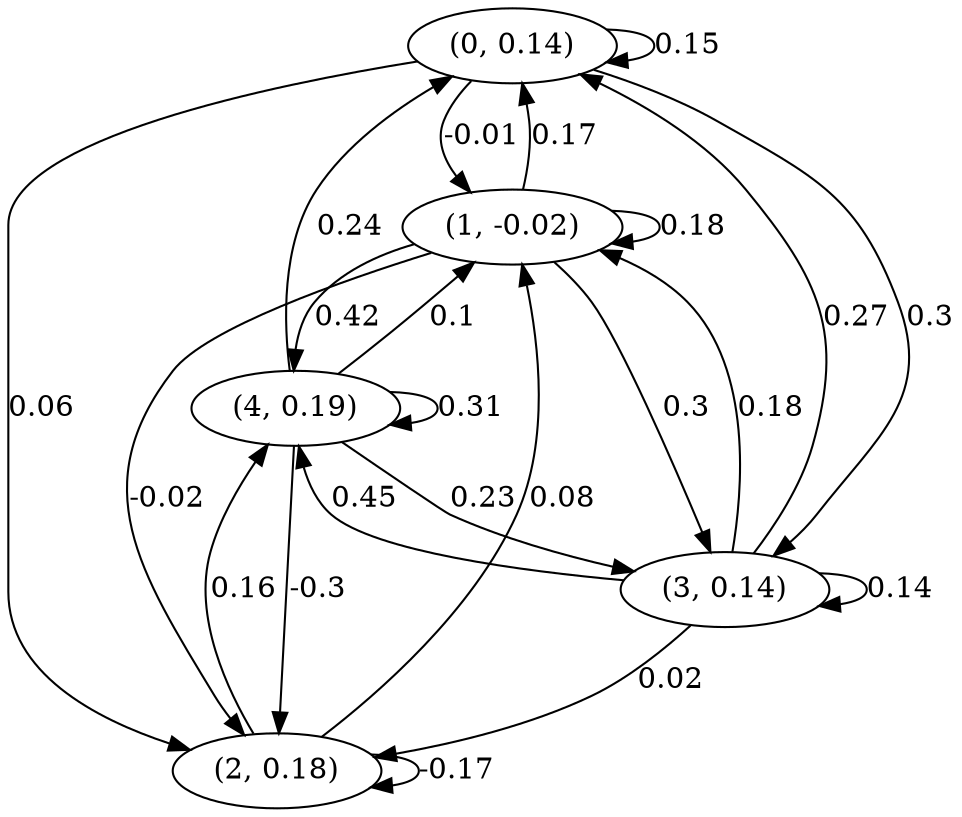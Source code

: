 digraph {
    0 [ label = "(0, 0.14)" ]
    1 [ label = "(1, -0.02)" ]
    2 [ label = "(2, 0.18)" ]
    3 [ label = "(3, 0.14)" ]
    4 [ label = "(4, 0.19)" ]
    0 -> 0 [ label = "0.15" ]
    1 -> 1 [ label = "0.18" ]
    2 -> 2 [ label = "-0.17" ]
    3 -> 3 [ label = "0.14" ]
    4 -> 4 [ label = "0.31" ]
    1 -> 0 [ label = "0.17" ]
    3 -> 0 [ label = "0.27" ]
    4 -> 0 [ label = "0.24" ]
    0 -> 1 [ label = "-0.01" ]
    2 -> 1 [ label = "0.08" ]
    3 -> 1 [ label = "0.18" ]
    4 -> 1 [ label = "0.1" ]
    0 -> 2 [ label = "0.06" ]
    1 -> 2 [ label = "-0.02" ]
    3 -> 2 [ label = "0.02" ]
    4 -> 2 [ label = "-0.3" ]
    0 -> 3 [ label = "0.3" ]
    1 -> 3 [ label = "0.3" ]
    4 -> 3 [ label = "0.23" ]
    1 -> 4 [ label = "0.42" ]
    2 -> 4 [ label = "0.16" ]
    3 -> 4 [ label = "0.45" ]
}

